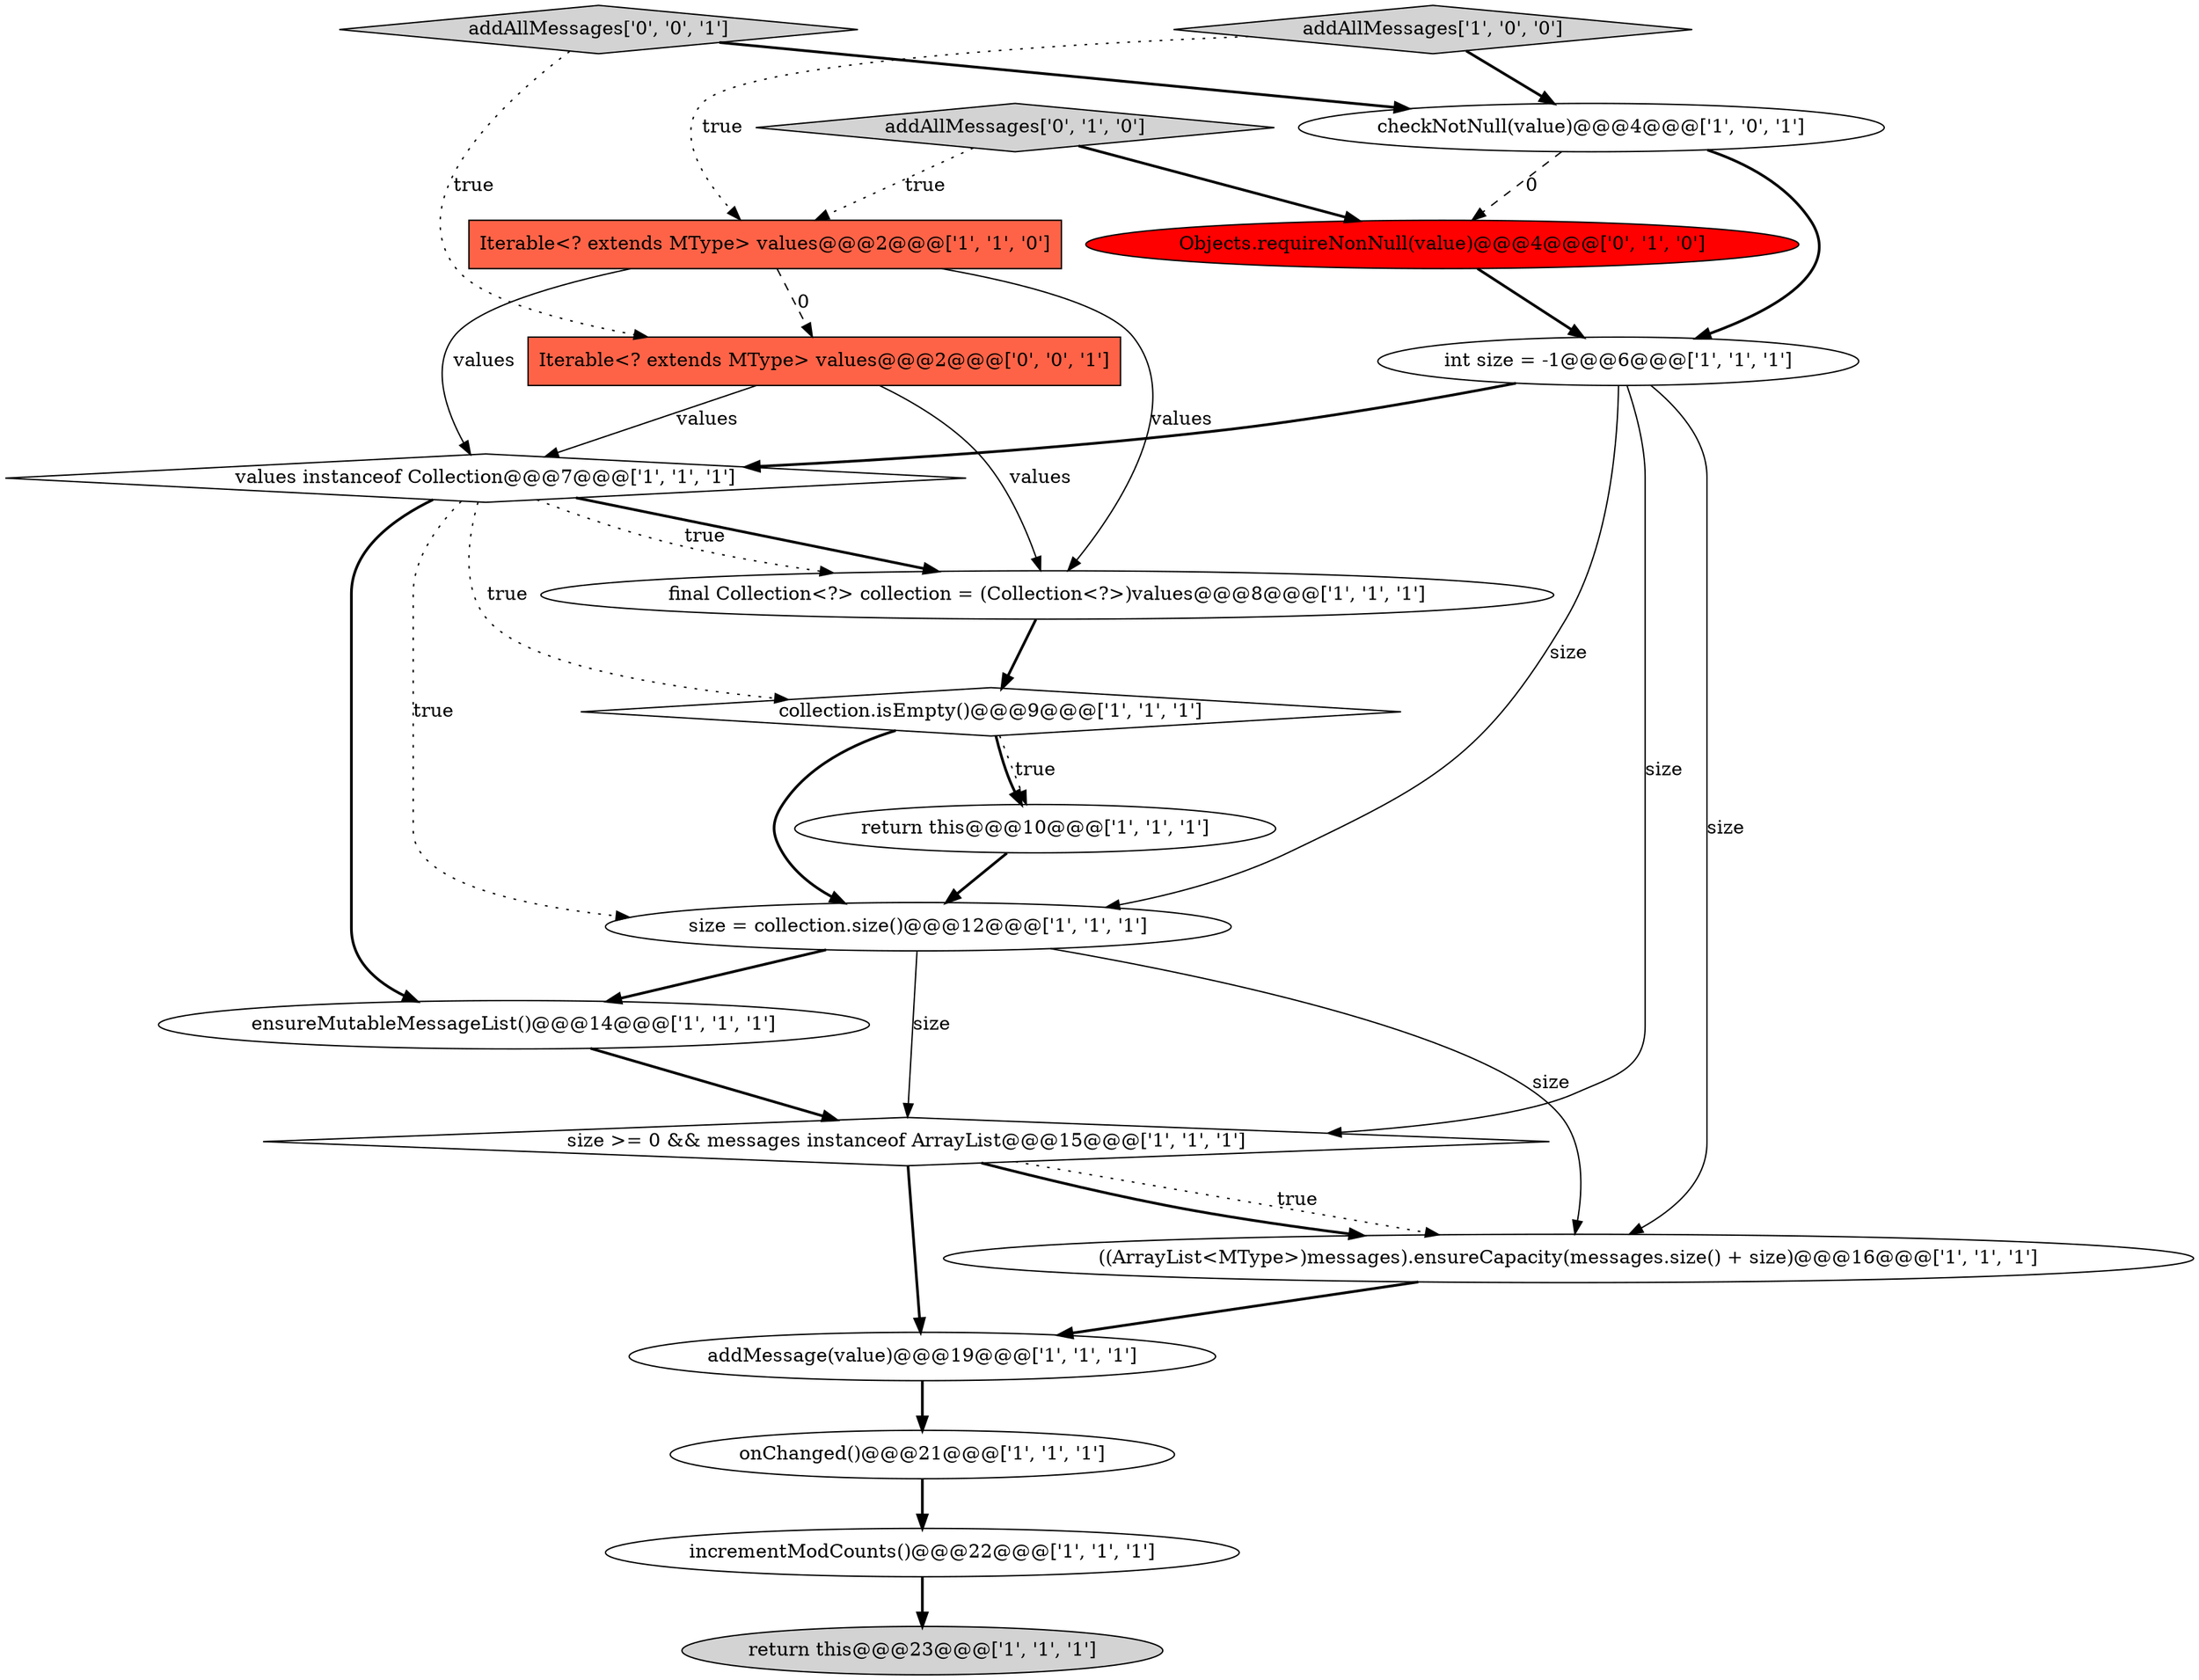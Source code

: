 digraph {
6 [style = filled, label = "addMessage(value)@@@19@@@['1', '1', '1']", fillcolor = white, shape = ellipse image = "AAA0AAABBB1BBB"];
10 [style = filled, label = "checkNotNull(value)@@@4@@@['1', '0', '1']", fillcolor = white, shape = ellipse image = "AAA0AAABBB1BBB"];
13 [style = filled, label = "collection.isEmpty()@@@9@@@['1', '1', '1']", fillcolor = white, shape = diamond image = "AAA0AAABBB1BBB"];
14 [style = filled, label = "return this@@@10@@@['1', '1', '1']", fillcolor = white, shape = ellipse image = "AAA0AAABBB1BBB"];
3 [style = filled, label = "return this@@@23@@@['1', '1', '1']", fillcolor = lightgray, shape = ellipse image = "AAA0AAABBB1BBB"];
15 [style = filled, label = "onChanged()@@@21@@@['1', '1', '1']", fillcolor = white, shape = ellipse image = "AAA0AAABBB1BBB"];
0 [style = filled, label = "values instanceof Collection@@@7@@@['1', '1', '1']", fillcolor = white, shape = diamond image = "AAA0AAABBB1BBB"];
8 [style = filled, label = "Iterable<? extends MType> values@@@2@@@['1', '1', '0']", fillcolor = tomato, shape = box image = "AAA0AAABBB1BBB"];
16 [style = filled, label = "Objects.requireNonNull(value)@@@4@@@['0', '1', '0']", fillcolor = red, shape = ellipse image = "AAA1AAABBB2BBB"];
1 [style = filled, label = "ensureMutableMessageList()@@@14@@@['1', '1', '1']", fillcolor = white, shape = ellipse image = "AAA0AAABBB1BBB"];
2 [style = filled, label = "incrementModCounts()@@@22@@@['1', '1', '1']", fillcolor = white, shape = ellipse image = "AAA0AAABBB1BBB"];
9 [style = filled, label = "final Collection<?> collection = (Collection<?>)values@@@8@@@['1', '1', '1']", fillcolor = white, shape = ellipse image = "AAA0AAABBB1BBB"];
7 [style = filled, label = "int size = -1@@@6@@@['1', '1', '1']", fillcolor = white, shape = ellipse image = "AAA0AAABBB1BBB"];
18 [style = filled, label = "addAllMessages['0', '0', '1']", fillcolor = lightgray, shape = diamond image = "AAA0AAABBB3BBB"];
5 [style = filled, label = "((ArrayList<MType>)messages).ensureCapacity(messages.size() + size)@@@16@@@['1', '1', '1']", fillcolor = white, shape = ellipse image = "AAA0AAABBB1BBB"];
4 [style = filled, label = "size = collection.size()@@@12@@@['1', '1', '1']", fillcolor = white, shape = ellipse image = "AAA0AAABBB1BBB"];
19 [style = filled, label = "Iterable<? extends MType> values@@@2@@@['0', '0', '1']", fillcolor = tomato, shape = box image = "AAA0AAABBB3BBB"];
11 [style = filled, label = "size >= 0 && messages instanceof ArrayList@@@15@@@['1', '1', '1']", fillcolor = white, shape = diamond image = "AAA0AAABBB1BBB"];
17 [style = filled, label = "addAllMessages['0', '1', '0']", fillcolor = lightgray, shape = diamond image = "AAA0AAABBB2BBB"];
12 [style = filled, label = "addAllMessages['1', '0', '0']", fillcolor = lightgray, shape = diamond image = "AAA0AAABBB1BBB"];
19->9 [style = solid, label="values"];
8->19 [style = dashed, label="0"];
0->9 [style = bold, label=""];
15->2 [style = bold, label=""];
0->13 [style = dotted, label="true"];
12->8 [style = dotted, label="true"];
2->3 [style = bold, label=""];
11->6 [style = bold, label=""];
7->11 [style = solid, label="size"];
0->4 [style = dotted, label="true"];
16->7 [style = bold, label=""];
18->19 [style = dotted, label="true"];
8->0 [style = solid, label="values"];
7->0 [style = bold, label=""];
11->5 [style = dotted, label="true"];
10->7 [style = bold, label=""];
6->15 [style = bold, label=""];
19->0 [style = solid, label="values"];
1->11 [style = bold, label=""];
7->4 [style = solid, label="size"];
4->5 [style = solid, label="size"];
17->8 [style = dotted, label="true"];
11->5 [style = bold, label=""];
12->10 [style = bold, label=""];
14->4 [style = bold, label=""];
5->6 [style = bold, label=""];
18->10 [style = bold, label=""];
0->1 [style = bold, label=""];
7->5 [style = solid, label="size"];
4->1 [style = bold, label=""];
8->9 [style = solid, label="values"];
10->16 [style = dashed, label="0"];
4->11 [style = solid, label="size"];
13->14 [style = dotted, label="true"];
0->9 [style = dotted, label="true"];
13->14 [style = bold, label=""];
17->16 [style = bold, label=""];
9->13 [style = bold, label=""];
13->4 [style = bold, label=""];
}
